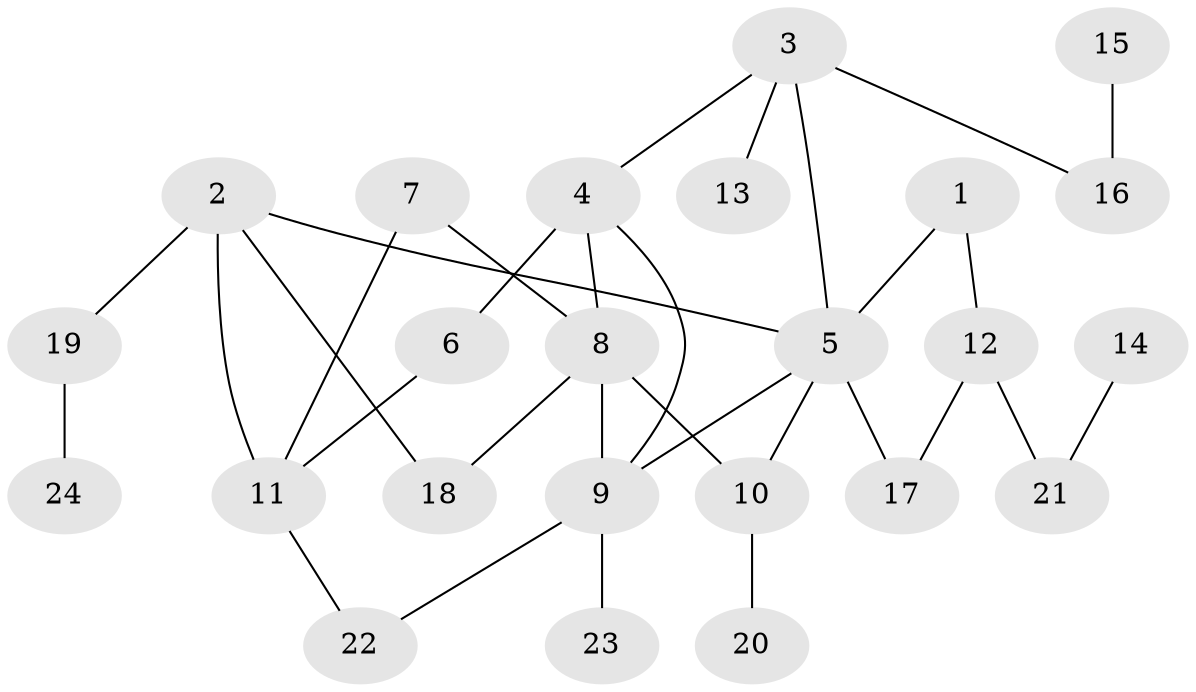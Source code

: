 // original degree distribution, {6: 0.034482758620689655, 5: 0.034482758620689655, 2: 0.3620689655172414, 4: 0.1206896551724138, 3: 0.1896551724137931, 1: 0.25862068965517243}
// Generated by graph-tools (version 1.1) at 2025/36/03/04/25 23:36:00]
// undirected, 24 vertices, 31 edges
graph export_dot {
  node [color=gray90,style=filled];
  1;
  2;
  3;
  4;
  5;
  6;
  7;
  8;
  9;
  10;
  11;
  12;
  13;
  14;
  15;
  16;
  17;
  18;
  19;
  20;
  21;
  22;
  23;
  24;
  1 -- 5 [weight=1.0];
  1 -- 12 [weight=1.0];
  2 -- 5 [weight=2.0];
  2 -- 11 [weight=1.0];
  2 -- 18 [weight=1.0];
  2 -- 19 [weight=2.0];
  3 -- 4 [weight=1.0];
  3 -- 5 [weight=1.0];
  3 -- 13 [weight=1.0];
  3 -- 16 [weight=1.0];
  4 -- 6 [weight=1.0];
  4 -- 8 [weight=1.0];
  4 -- 9 [weight=1.0];
  5 -- 9 [weight=2.0];
  5 -- 10 [weight=1.0];
  5 -- 17 [weight=2.0];
  6 -- 11 [weight=1.0];
  7 -- 8 [weight=1.0];
  7 -- 11 [weight=1.0];
  8 -- 9 [weight=1.0];
  8 -- 10 [weight=1.0];
  8 -- 18 [weight=1.0];
  9 -- 22 [weight=1.0];
  9 -- 23 [weight=1.0];
  10 -- 20 [weight=1.0];
  11 -- 22 [weight=1.0];
  12 -- 17 [weight=1.0];
  12 -- 21 [weight=2.0];
  14 -- 21 [weight=1.0];
  15 -- 16 [weight=1.0];
  19 -- 24 [weight=1.0];
}
